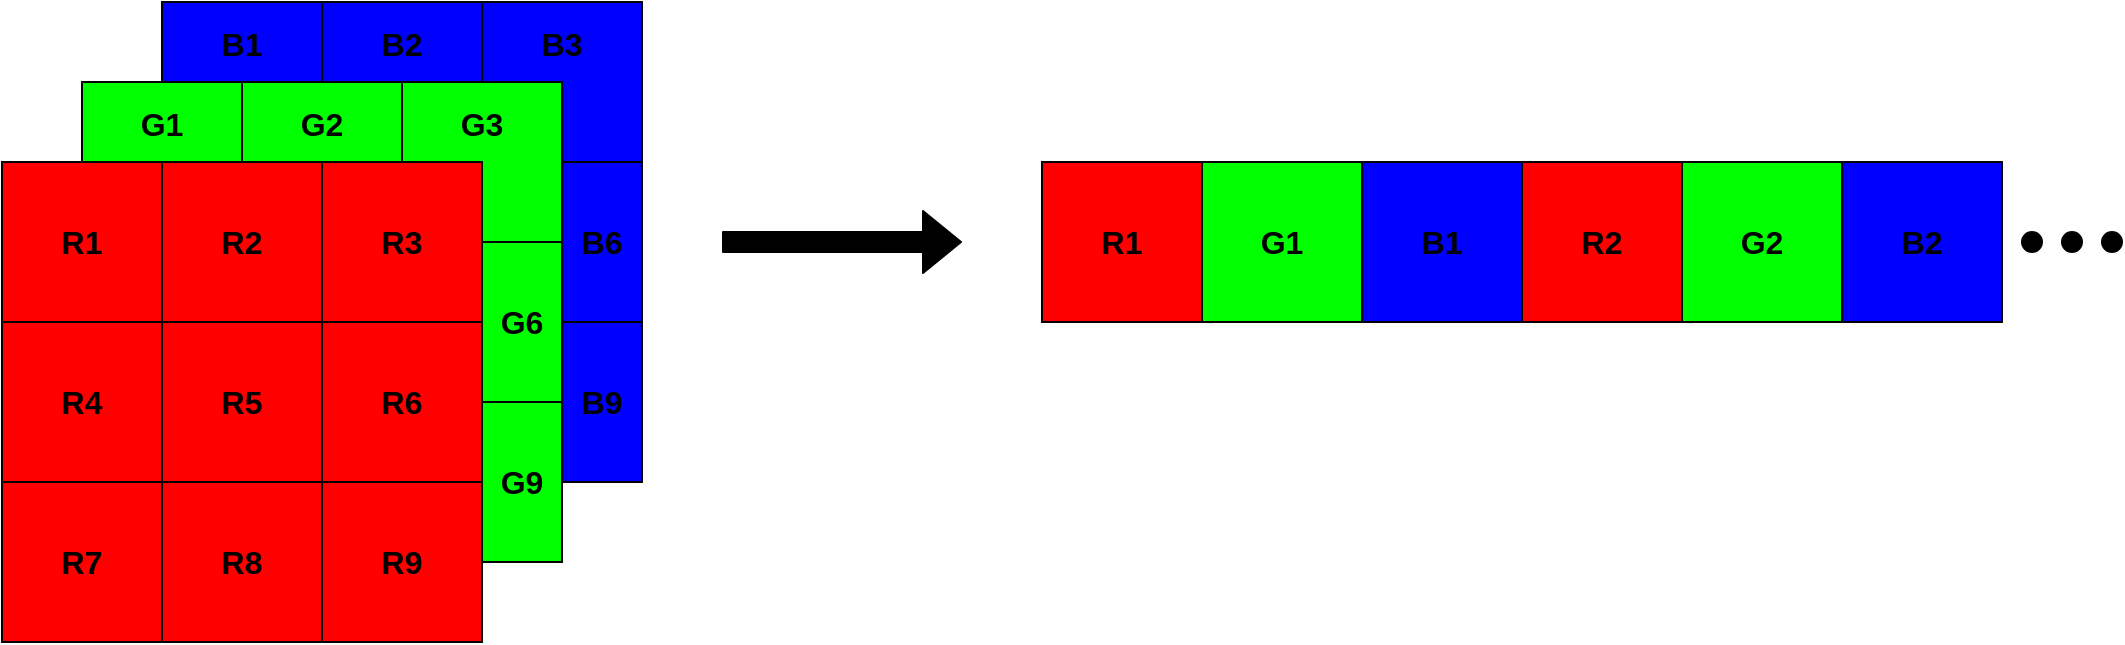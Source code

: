 <mxfile version="12.1.1" type="device" pages="1"><diagram id="c-ntzU6NstRU03bCfEfC" name="Page-1"><mxGraphModel dx="2048" dy="1137" grid="1" gridSize="10" guides="1" tooltips="1" connect="1" arrows="1" fold="1" page="1" pageScale="1" pageWidth="850" pageHeight="1100" math="0" shadow="0"><root><mxCell id="0"/><mxCell id="1" parent="0"/><mxCell id="JGgicm-ZEm_Yv0tUCI9a-20" value="&lt;div&gt;&lt;b&gt;&lt;font size=&quot;3&quot;&gt;B1&lt;/font&gt;&lt;/b&gt;&lt;/div&gt;&lt;div&gt;&lt;b&gt;&lt;font size=&quot;3&quot;&gt;&lt;br&gt;&lt;/font&gt;&lt;/b&gt;&lt;/div&gt;&lt;div&gt;&lt;b&gt;&lt;font size=&quot;3&quot;&gt;&lt;br&gt;&lt;/font&gt;&lt;/b&gt;&lt;/div&gt;" style="whiteSpace=wrap;html=1;aspect=fixed;fillColor=#0000FF;" vertex="1" parent="1"><mxGeometry x="160" y="40" width="80" height="80" as="geometry"/></mxCell><mxCell id="JGgicm-ZEm_Yv0tUCI9a-21" value="&lt;div&gt;&lt;b&gt;&lt;font size=&quot;3&quot;&gt;B2&lt;/font&gt;&lt;/b&gt;&lt;/div&gt;&lt;div&gt;&lt;b&gt;&lt;font size=&quot;3&quot;&gt;&lt;br&gt;&lt;/font&gt;&lt;/b&gt;&lt;/div&gt;&lt;div&gt;&lt;b&gt;&lt;font size=&quot;3&quot;&gt;&lt;br&gt;&lt;/font&gt;&lt;/b&gt;&lt;/div&gt;" style="whiteSpace=wrap;html=1;aspect=fixed;fillColor=#0000FF;" vertex="1" parent="1"><mxGeometry x="240" y="40" width="80" height="80" as="geometry"/></mxCell><mxCell id="JGgicm-ZEm_Yv0tUCI9a-22" value="&lt;div&gt;&lt;b&gt;&lt;font size=&quot;3&quot;&gt;B3&lt;/font&gt;&lt;/b&gt;&lt;/div&gt;&lt;div&gt;&lt;b&gt;&lt;font size=&quot;3&quot;&gt;&lt;br&gt;&lt;/font&gt;&lt;/b&gt;&lt;/div&gt;&lt;div&gt;&lt;b&gt;&lt;font size=&quot;3&quot;&gt;&lt;br&gt;&lt;/font&gt;&lt;/b&gt;&lt;/div&gt;" style="whiteSpace=wrap;html=1;aspect=fixed;fillColor=#0000FF;" vertex="1" parent="1"><mxGeometry x="320" y="40" width="80" height="80" as="geometry"/></mxCell><mxCell id="JGgicm-ZEm_Yv0tUCI9a-23" value="&lt;b&gt;&lt;font size=&quot;3&quot;&gt;&amp;nbsp;&amp;nbsp;&amp;nbsp;&amp;nbsp;&amp;nbsp;&amp;nbsp;&amp;nbsp;&amp;nbsp; B6&lt;br&gt;&lt;/font&gt;&lt;/b&gt;" style="whiteSpace=wrap;html=1;aspect=fixed;fillColor=#0000FF;" vertex="1" parent="1"><mxGeometry x="320" y="120" width="80" height="80" as="geometry"/></mxCell><mxCell id="JGgicm-ZEm_Yv0tUCI9a-24" value="&lt;b&gt;&lt;font size=&quot;3&quot;&gt;&amp;nbsp;&amp;nbsp;&amp;nbsp;&amp;nbsp;&amp;nbsp;&amp;nbsp;&amp;nbsp;&amp;nbsp; B9&lt;/font&gt;&lt;/b&gt;" style="whiteSpace=wrap;html=1;aspect=fixed;fillColor=#0000FF;" vertex="1" parent="1"><mxGeometry x="320" y="200" width="80" height="80" as="geometry"/></mxCell><mxCell id="JGgicm-ZEm_Yv0tUCI9a-10" value="&lt;div&gt;&lt;b&gt;&lt;font size=&quot;3&quot;&gt;G1&lt;/font&gt;&lt;/b&gt;&lt;/div&gt;&lt;div&gt;&lt;b&gt;&lt;font size=&quot;3&quot;&gt;&lt;br&gt;&lt;/font&gt;&lt;/b&gt;&lt;/div&gt;&lt;div&gt;&lt;b&gt;&lt;font size=&quot;3&quot;&gt;&lt;br&gt;&lt;/font&gt;&lt;/b&gt;&lt;/div&gt;" style="whiteSpace=wrap;html=1;aspect=fixed;fillColor=#00FF00;" vertex="1" parent="1"><mxGeometry x="120" y="80" width="80" height="80" as="geometry"/></mxCell><mxCell id="JGgicm-ZEm_Yv0tUCI9a-11" value="&lt;div&gt;&lt;b&gt;&lt;font size=&quot;3&quot;&gt;G2&lt;/font&gt;&lt;/b&gt;&lt;/div&gt;&lt;div&gt;&lt;b&gt;&lt;font size=&quot;3&quot;&gt;&lt;br&gt;&lt;/font&gt;&lt;/b&gt;&lt;/div&gt;&lt;div&gt;&lt;b&gt;&lt;font size=&quot;3&quot;&gt;&lt;br&gt;&lt;/font&gt;&lt;/b&gt;&lt;/div&gt;" style="whiteSpace=wrap;html=1;aspect=fixed;fillColor=#00FF00;" vertex="1" parent="1"><mxGeometry x="200" y="80" width="80" height="80" as="geometry"/></mxCell><mxCell id="JGgicm-ZEm_Yv0tUCI9a-12" value="&lt;div&gt;&lt;b&gt;&lt;font size=&quot;3&quot;&gt;G3&lt;/font&gt;&lt;/b&gt;&lt;/div&gt;&lt;div&gt;&lt;b&gt;&lt;font size=&quot;3&quot;&gt;&lt;br&gt;&lt;/font&gt;&lt;/b&gt;&lt;/div&gt;&lt;div&gt;&lt;b&gt;&lt;font size=&quot;3&quot;&gt;&lt;br&gt;&lt;/font&gt;&lt;/b&gt;&lt;/div&gt;" style="whiteSpace=wrap;html=1;aspect=fixed;fillColor=#00FF00;" vertex="1" parent="1"><mxGeometry x="280" y="80" width="80" height="80" as="geometry"/></mxCell><mxCell id="JGgicm-ZEm_Yv0tUCI9a-13" value="&lt;b&gt;&lt;font size=&quot;3&quot;&gt;&amp;nbsp;&amp;nbsp;&amp;nbsp;&amp;nbsp;&amp;nbsp;&amp;nbsp;&amp;nbsp;&amp;nbsp; G6&lt;/font&gt;&lt;/b&gt;" style="whiteSpace=wrap;html=1;aspect=fixed;fillColor=#00FF00;" vertex="1" parent="1"><mxGeometry x="280" y="160" width="80" height="80" as="geometry"/></mxCell><mxCell id="JGgicm-ZEm_Yv0tUCI9a-14" value="&lt;b&gt;&lt;font size=&quot;3&quot;&gt;&amp;nbsp;&amp;nbsp;&amp;nbsp;&amp;nbsp;&amp;nbsp;&amp;nbsp;&amp;nbsp;&amp;nbsp; G9&lt;/font&gt;&lt;/b&gt;" style="whiteSpace=wrap;html=1;aspect=fixed;fillColor=#00FF00;" vertex="1" parent="1"><mxGeometry x="280" y="240" width="80" height="80" as="geometry"/></mxCell><mxCell id="JGgicm-ZEm_Yv0tUCI9a-1" value="&lt;font size=&quot;3&quot;&gt;&lt;b&gt;R1&lt;/b&gt;&lt;/font&gt;" style="whiteSpace=wrap;html=1;aspect=fixed;fillColor=#FF0000;" vertex="1" parent="1"><mxGeometry x="80" y="120" width="80" height="80" as="geometry"/></mxCell><mxCell id="JGgicm-ZEm_Yv0tUCI9a-2" value="&lt;b&gt;&lt;font size=&quot;3&quot;&gt;R2&lt;/font&gt;&lt;/b&gt;" style="whiteSpace=wrap;html=1;aspect=fixed;fillColor=#FF0000;" vertex="1" parent="1"><mxGeometry x="160" y="120" width="80" height="80" as="geometry"/></mxCell><mxCell id="JGgicm-ZEm_Yv0tUCI9a-3" value="&lt;b&gt;&lt;font size=&quot;3&quot;&gt;R3&lt;/font&gt;&lt;/b&gt;" style="whiteSpace=wrap;html=1;aspect=fixed;fillColor=#FF0000;" vertex="1" parent="1"><mxGeometry x="240" y="120" width="80" height="80" as="geometry"/></mxCell><mxCell id="JGgicm-ZEm_Yv0tUCI9a-4" value="&lt;b&gt;&lt;font size=&quot;3&quot;&gt;R4&lt;/font&gt;&lt;/b&gt;" style="whiteSpace=wrap;html=1;aspect=fixed;fillColor=#FF0000;" vertex="1" parent="1"><mxGeometry x="80" y="200" width="80" height="80" as="geometry"/></mxCell><mxCell id="JGgicm-ZEm_Yv0tUCI9a-5" value="&lt;b&gt;&lt;font size=&quot;3&quot;&gt;R5&lt;/font&gt;&lt;/b&gt;" style="whiteSpace=wrap;html=1;aspect=fixed;fillColor=#FF0000;" vertex="1" parent="1"><mxGeometry x="160" y="200" width="80" height="80" as="geometry"/></mxCell><mxCell id="JGgicm-ZEm_Yv0tUCI9a-6" value="&lt;b&gt;&lt;font size=&quot;3&quot;&gt;R6&lt;/font&gt;&lt;/b&gt;" style="whiteSpace=wrap;html=1;aspect=fixed;fillColor=#FF0000;" vertex="1" parent="1"><mxGeometry x="240" y="200" width="80" height="80" as="geometry"/></mxCell><mxCell id="JGgicm-ZEm_Yv0tUCI9a-7" value="&lt;b&gt;&lt;font size=&quot;3&quot;&gt;R7&lt;/font&gt;&lt;/b&gt;" style="whiteSpace=wrap;html=1;aspect=fixed;fillColor=#FF0000;" vertex="1" parent="1"><mxGeometry x="80" y="280" width="80" height="80" as="geometry"/></mxCell><mxCell id="JGgicm-ZEm_Yv0tUCI9a-8" value="&lt;b&gt;&lt;font size=&quot;3&quot;&gt;R8&lt;/font&gt;&lt;/b&gt;" style="whiteSpace=wrap;html=1;aspect=fixed;fillColor=#FF0000;" vertex="1" parent="1"><mxGeometry x="160" y="280" width="80" height="80" as="geometry"/></mxCell><mxCell id="JGgicm-ZEm_Yv0tUCI9a-9" value="&lt;b&gt;&lt;font size=&quot;3&quot;&gt;R9&lt;/font&gt;&lt;/b&gt;" style="whiteSpace=wrap;html=1;aspect=fixed;fillColor=#FF0000;" vertex="1" parent="1"><mxGeometry x="240" y="280" width="80" height="80" as="geometry"/></mxCell><mxCell id="JGgicm-ZEm_Yv0tUCI9a-26" value="" style="shape=flexArrow;endArrow=classic;html=1;fillColor=#000000;" edge="1" parent="1"><mxGeometry width="50" height="50" relative="1" as="geometry"><mxPoint x="440" y="160" as="sourcePoint"/><mxPoint x="560" y="160" as="targetPoint"/></mxGeometry></mxCell><mxCell id="JGgicm-ZEm_Yv0tUCI9a-28" value="&lt;font size=&quot;3&quot;&gt;&lt;b&gt;R1&lt;/b&gt;&lt;/font&gt;" style="whiteSpace=wrap;html=1;aspect=fixed;fillColor=#FF0000;" vertex="1" parent="1"><mxGeometry x="600" y="120" width="80" height="80" as="geometry"/></mxCell><mxCell id="JGgicm-ZEm_Yv0tUCI9a-29" value="&lt;div&gt;&lt;b&gt;&lt;font size=&quot;3&quot;&gt;G1&lt;/font&gt;&lt;/b&gt;&lt;/div&gt;" style="whiteSpace=wrap;html=1;aspect=fixed;fillColor=#00FF00;" vertex="1" parent="1"><mxGeometry x="680" y="120" width="80" height="80" as="geometry"/></mxCell><mxCell id="JGgicm-ZEm_Yv0tUCI9a-30" value="&lt;div&gt;&lt;b&gt;&lt;font size=&quot;3&quot;&gt;B1&lt;/font&gt;&lt;/b&gt;&lt;/div&gt;" style="whiteSpace=wrap;html=1;aspect=fixed;fillColor=#0000FF;" vertex="1" parent="1"><mxGeometry x="760" y="120" width="80" height="80" as="geometry"/></mxCell><mxCell id="JGgicm-ZEm_Yv0tUCI9a-31" value="&lt;b&gt;&lt;font size=&quot;3&quot;&gt;R2&lt;/font&gt;&lt;/b&gt;" style="whiteSpace=wrap;html=1;aspect=fixed;fillColor=#FF0000;" vertex="1" parent="1"><mxGeometry x="840" y="120" width="80" height="80" as="geometry"/></mxCell><mxCell id="JGgicm-ZEm_Yv0tUCI9a-32" value="&lt;div&gt;&lt;b&gt;&lt;font size=&quot;3&quot;&gt;G2&lt;/font&gt;&lt;/b&gt;&lt;/div&gt;" style="whiteSpace=wrap;html=1;aspect=fixed;fillColor=#00FF00;" vertex="1" parent="1"><mxGeometry x="920" y="120" width="80" height="80" as="geometry"/></mxCell><mxCell id="JGgicm-ZEm_Yv0tUCI9a-33" value="&lt;div&gt;&lt;b&gt;&lt;font size=&quot;3&quot;&gt;B2&lt;/font&gt;&lt;/b&gt;&lt;/div&gt;" style="whiteSpace=wrap;html=1;aspect=fixed;fillColor=#0000FF;" vertex="1" parent="1"><mxGeometry x="1000" y="120" width="80" height="80" as="geometry"/></mxCell><mxCell id="JGgicm-ZEm_Yv0tUCI9a-34" value="" style="ellipse;whiteSpace=wrap;html=1;aspect=fixed;fillColor=#000000;" vertex="1" parent="1"><mxGeometry x="1090" y="155" width="10" height="10" as="geometry"/></mxCell><mxCell id="JGgicm-ZEm_Yv0tUCI9a-35" value="" style="ellipse;whiteSpace=wrap;html=1;aspect=fixed;fillColor=#000000;" vertex="1" parent="1"><mxGeometry x="1110" y="155" width="10" height="10" as="geometry"/></mxCell><mxCell id="JGgicm-ZEm_Yv0tUCI9a-36" value="" style="ellipse;whiteSpace=wrap;html=1;aspect=fixed;fillColor=#000000;" vertex="1" parent="1"><mxGeometry x="1130" y="155" width="10" height="10" as="geometry"/></mxCell></root></mxGraphModel></diagram></mxfile>